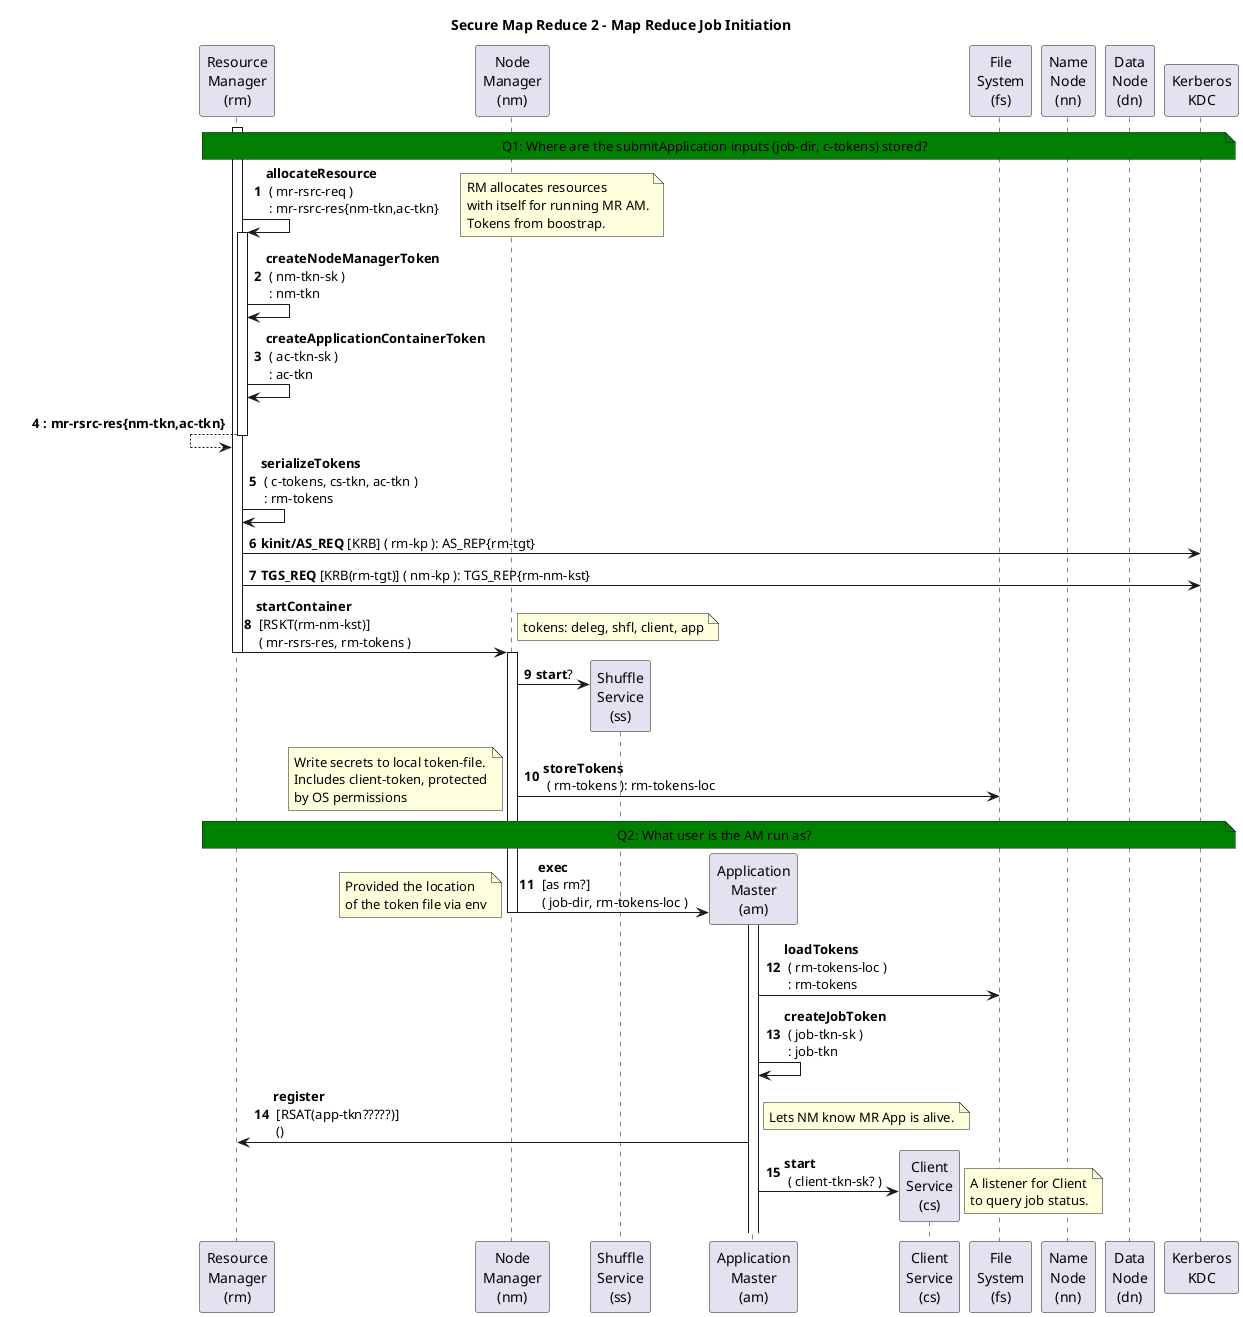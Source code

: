 @startuml
title Secure Map Reduce 2 - Map Reduce Job Initiation
autonumber
'hide footbox

'participant "Client\n(c)" as C
participant "Resource\nManager\n(rm)" as RM
'participant "History\nServer\n(hs)" as HS
participant "Node\nManager\n(nm)" as NM
participant "Shuffle\nService\n(ss)" as SS
participant "Application\nMaster\n(am)" as AM
participant "Client\nService\n(cs)" as CS
'participant "Application\nContainer\n(ac)" as AC #red
'participant "Task\n(t)" as T #orange
participant "File\nSystem\n(fs)" as FS
participant "Name\nNode\n(nn)" as NN
participant "Data\nNode\n(dn)" as DN
participant "Kerberos\nKDC" as KDC

  'note over RM,DN #green: QUESTION ?

note over RM,KDC #green: Q1: Where are the submitApplication inputs (job-dir, c-tokens) stored?

 activate RM
'1
RM->RM: <b>allocateResource\n ( mr-rsrc-req )\n : mr-rsrc-res{nm-tkn,ac-tkn}
  note right: RM allocates resources\nwith itself for running MR AM.\nTokens from boostrap.

  activate RM

'2
RM->RM: <b>createNodeManagerToken\n ( nm-tkn-sk )\n : nm-tkn

'3
RM->RM: <b>createApplicationContainerToken\n ( ac-tkn-sk )\n : ac-tkn

'4
RM<--RM: <b>: mr-rsrc-res{nm-tkn,ac-tkn}

  deactivate RM

'5
RM->RM: <b>serializeTokens\n ( c-tokens, cs-tkn, ac-tkn )\n : rm-tokens

'6
RM->KDC: <b>kinit/AS_REQ</b> [KRB] ( rm-kp ): AS_REP{rm-tgt}

'7
RM->KDC: <b>TGS_REQ</b> [KRB(rm-tgt)] ( nm-kp ): TGS_REP{rm-nm-kst}

'8
RM->NM: <b>startContainer\n [RSKT(rm-nm-kst)]\n ( mr-rsrs-res, rm-tokens )
  note right: tokens: deleg, shfl, client, app

  deactivate RM
  activate NM

'9
  create SS
NM->SS: <b>start</b>?

'10
NM->FS: <b>storeTokens\n ( rm-tokens ): rm-tokens-loc
  note left: Write secrets to local token-file.\nIncludes client-token, protected\nby OS permissions
  create AM

note over RM,KDC #green: Q2: What user is the AM run as?

'11
NM->AM: <b>exec\n [as rm?]\n ( job-dir, rm-tokens-loc )
  activate AM
  note left: Provided the location\nof the token file via env

  deactivate NM

'12
AM->FS: <b>loadTokens\n ( rm-tokens-loc )\n : rm-tokens

'13
AM->AM: <b>createJobToken\n ( job-tkn-sk )\n : job-tkn

'14
AM->RM: <b>register\n [RSAT(app-tkn?????)]\n ()
  note right: Lets NM know MR App is alive.

'15
  create CS
AM->CS: <b>start</b>\n ( client-tkn-sk? )
  note right: A listener for Client\nto query job status.

'AM uses the app token provided in the token file.
'This token file has user-only read perms.
'The AM then starts and RPC listener (client-service) for the client to talk to the client-app
'client-service is protected by the client-secret
'job-client polls RM and finds it running
'job-client switches to polling client-service for status
'MR app creates the JobToken

@enduml